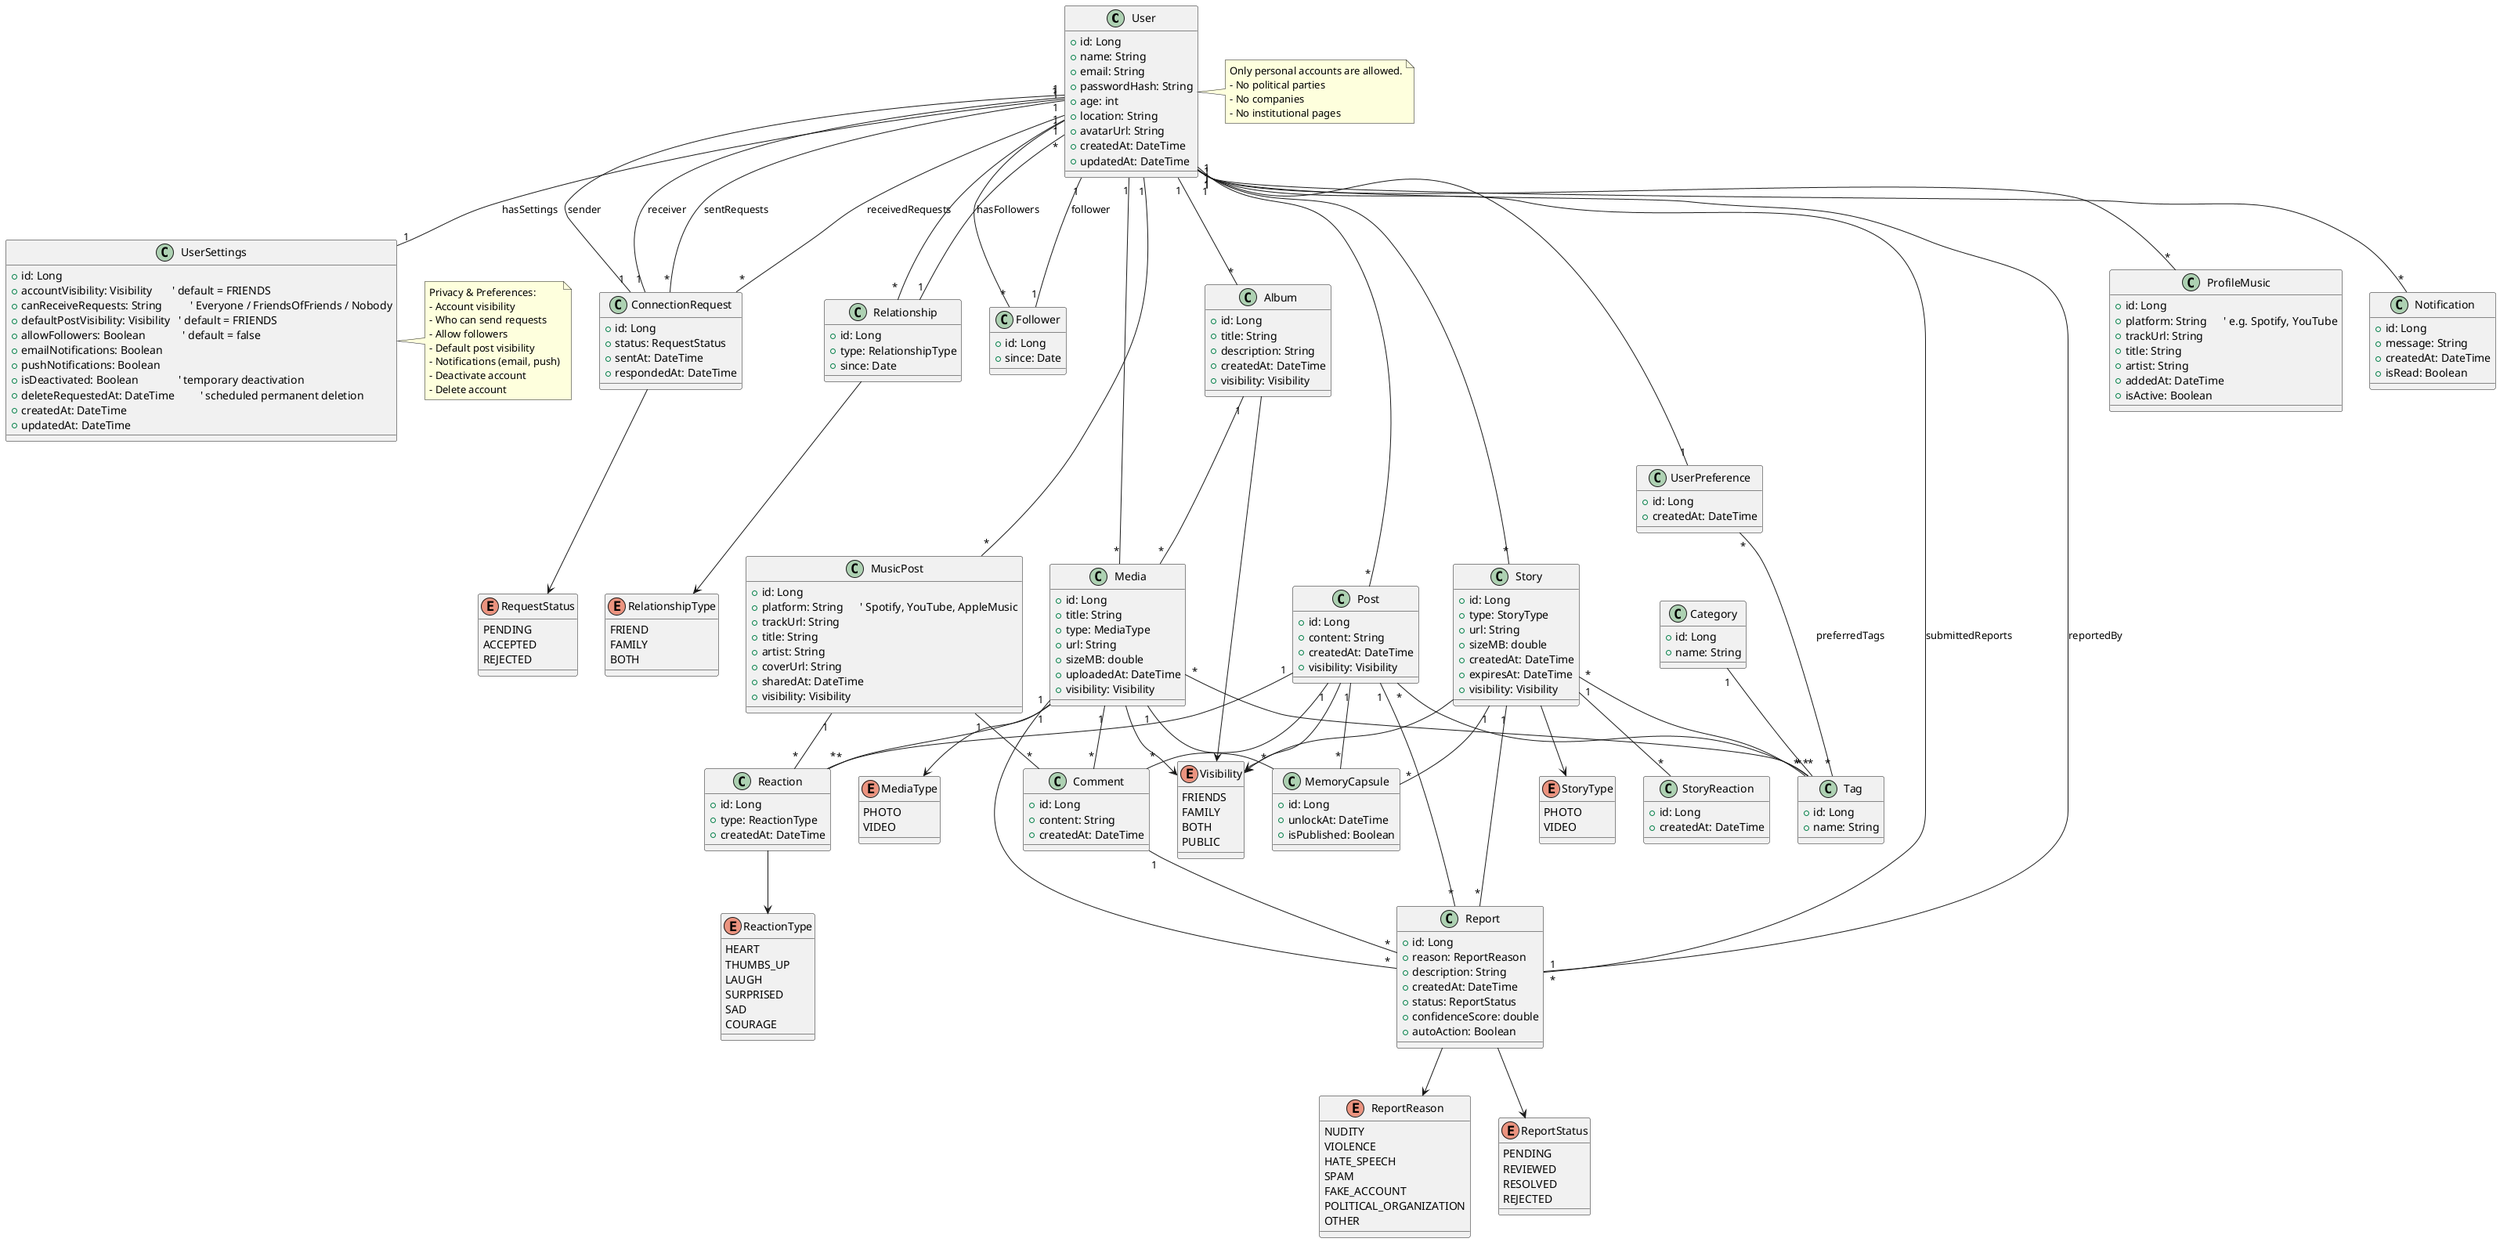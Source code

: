 @startuml
' ---------------------
' Users
' ---------------------

class User {
  +id: Long
  +name: String
  +email: String
  +passwordHash: String
  +age: int
  +location: String
  +avatarUrl: String
  +createdAt: DateTime
  +updatedAt: DateTime
}

note right of User
Only personal accounts are allowed.
- No political parties
- No companies
- No institutional pages
end note

class UserSettings {
  +id: Long
  +accountVisibility: Visibility       ' default = FRIENDS
  +canReceiveRequests: String          ' Everyone / FriendsOfFriends / Nobody
  +defaultPostVisibility: Visibility   ' default = FRIENDS
  +allowFollowers: Boolean             ' default = false
  +emailNotifications: Boolean
  +pushNotifications: Boolean
  +isDeactivated: Boolean              ' temporary deactivation
  +deleteRequestedAt: DateTime         ' scheduled permanent deletion
  +createdAt: DateTime
  +updatedAt: DateTime
}

User "1" -- "1" UserSettings : hasSettings

note right of UserSettings
Privacy & Preferences:
- Account visibility
- Who can send requests
- Allow followers
- Default post visibility
- Notifications (email, push)
- Deactivate account
- Delete account
end note

' ---------------------
' Social Connections
' ---------------------

class ConnectionRequest {
  +id: Long
  +status: RequestStatus
  +sentAt: DateTime
  +respondedAt: DateTime
}
enum RequestStatus {
  PENDING
  ACCEPTED
  REJECTED
}
ConnectionRequest --> RequestStatus

class Relationship {
  +id: Long
  +type: RelationshipType
  +since: Date
}
enum RelationshipType {
  FRIEND
  FAMILY
  BOTH
}
Relationship --> RelationshipType

class Follower {
  +id: Long
  +since: Date
}

' ---------------------
' Content
' ---------------------

class Post {
  +id: Long
  +content: String
  +createdAt: DateTime
  +visibility: Visibility
}

class Media {
  +id: Long
  +title: String
  +type: MediaType
  +url: String
  +sizeMB: double
  +uploadedAt: DateTime
  +visibility: Visibility
}

class Album {
  +id: Long
  +title: String
  +description: String
  +createdAt: DateTime
  +visibility: Visibility
}

class Story {
  +id: Long
  +type: StoryType
  +url: String
  +sizeMB: double
  +createdAt: DateTime
  +expiresAt: DateTime
  +visibility: Visibility
}

class MemoryCapsule {
  +id: Long
  +unlockAt: DateTime
  +isPublished: Boolean
}

class MusicPost {
  +id: Long
  +platform: String      ' Spotify, YouTube, AppleMusic
  +trackUrl: String
  +title: String
  +artist: String
  +coverUrl: String
  +sharedAt: DateTime
  +visibility: Visibility
}

User "1" -- "*" MusicPost
MusicPost "1" -- "*" Comment
MusicPost "1" -- "*" Reaction


User "1" -- "*" Album
Album "1" -- "*" Media

' ---------------------
' Profile Music
' ---------------------

class ProfileMusic {
  +id: Long
  +platform: String      ' e.g. Spotify, YouTube
  +trackUrl: String
  +title: String
  +artist: String
  +addedAt: DateTime
  +isActive: Boolean
}

User "1" -- "*" ProfileMusic

' ---------------------
' Categories & Tags
' ---------------------

class Category {
  +id: Long
  +name: String
}

class Tag {
  +id: Long
  +name: String
}

Category "1" -- "*" Tag
UserPreference "*" -- "*" Tag : preferredTags
Post "*" -- "*" Tag
Media "*" -- "*" Tag
Story "*" -- "*" Tag

class UserPreference {
  +id: Long
  +createdAt: DateTime
}

User "1" -- "1" UserPreference

enum MediaType {
  PHOTO
  VIDEO
}
enum StoryType {
  PHOTO
  VIDEO
}
enum Visibility {
  FRIENDS
  FAMILY
  BOTH
  PUBLIC
}
Media --> MediaType
Media --> Visibility
Post --> Visibility
Story --> StoryType
Story --> Visibility
Album --> Visibility

Post "1" -- "*" MemoryCapsule
Media "1" -- "*" MemoryCapsule
Story "1" -- "*" MemoryCapsule

' ---------------------
' Interactions
' ---------------------

class Comment {
  +id: Long
  +content: String
  +createdAt: DateTime
}

class Reaction {
  +id: Long
  +type: ReactionType
  +createdAt: DateTime
}

enum ReactionType {
  HEART
  THUMBS_UP
  LAUGH
  SURPRISED
  SAD
  COURAGE
}
Reaction --> ReactionType

class StoryReaction {
  +id: Long
  +createdAt: DateTime
}

' ---------------------
' Reports (with AI moderation)
' ---------------------

class Report {
  +id: Long
  +reason: ReportReason
  +description: String
  +createdAt: DateTime
  +status: ReportStatus
  +confidenceScore: double
  +autoAction: Boolean
}

enum ReportReason {
  NUDITY
  VIOLENCE
  HATE_SPEECH
  SPAM
  FAKE_ACCOUNT
  POLITICAL_ORGANIZATION
  OTHER
}

enum ReportStatus {
  PENDING
  REVIEWED
  RESOLVED
  REJECTED
}

Report --> ReportReason
Report --> ReportStatus

User "1" -- "*" Report : submittedReports
Report "1" -- "1" User : reportedBy

Post "1" -- "*" Report
Media "1" -- "*" Report
Story "1" -- "*" Report
Comment "1" -- "*" Report

' ---------------------
' Notifications
' ---------------------

class Notification {
  +id: Long
  +message: String
  +createdAt: DateTime
  +isRead: Boolean
}

' ---------------------
' Relationships
' ---------------------
User "1" -- "*" ConnectionRequest : sentRequests
User "1" -- "*" ConnectionRequest : receivedRequests
ConnectionRequest "1" -- "1" User : sender
ConnectionRequest "1" -- "1" User : receiver

User "1" -- "*" Relationship
Relationship "1" -- "*" User

User "1" -- "*" Follower : hasFollowers
Follower "1" -- "1" User : follower

User "1" -- "*" Media
User "1" -- "*" Post
User "1" -- "*" Story

Post "1" -- "*" Comment
Media "1" -- "*" Comment

Post "1" -- "*" Reaction
Media "1" -- "*" Reaction

Story "1" -- "*" StoryReaction

User "1" -- "*" Notification
@enduml
